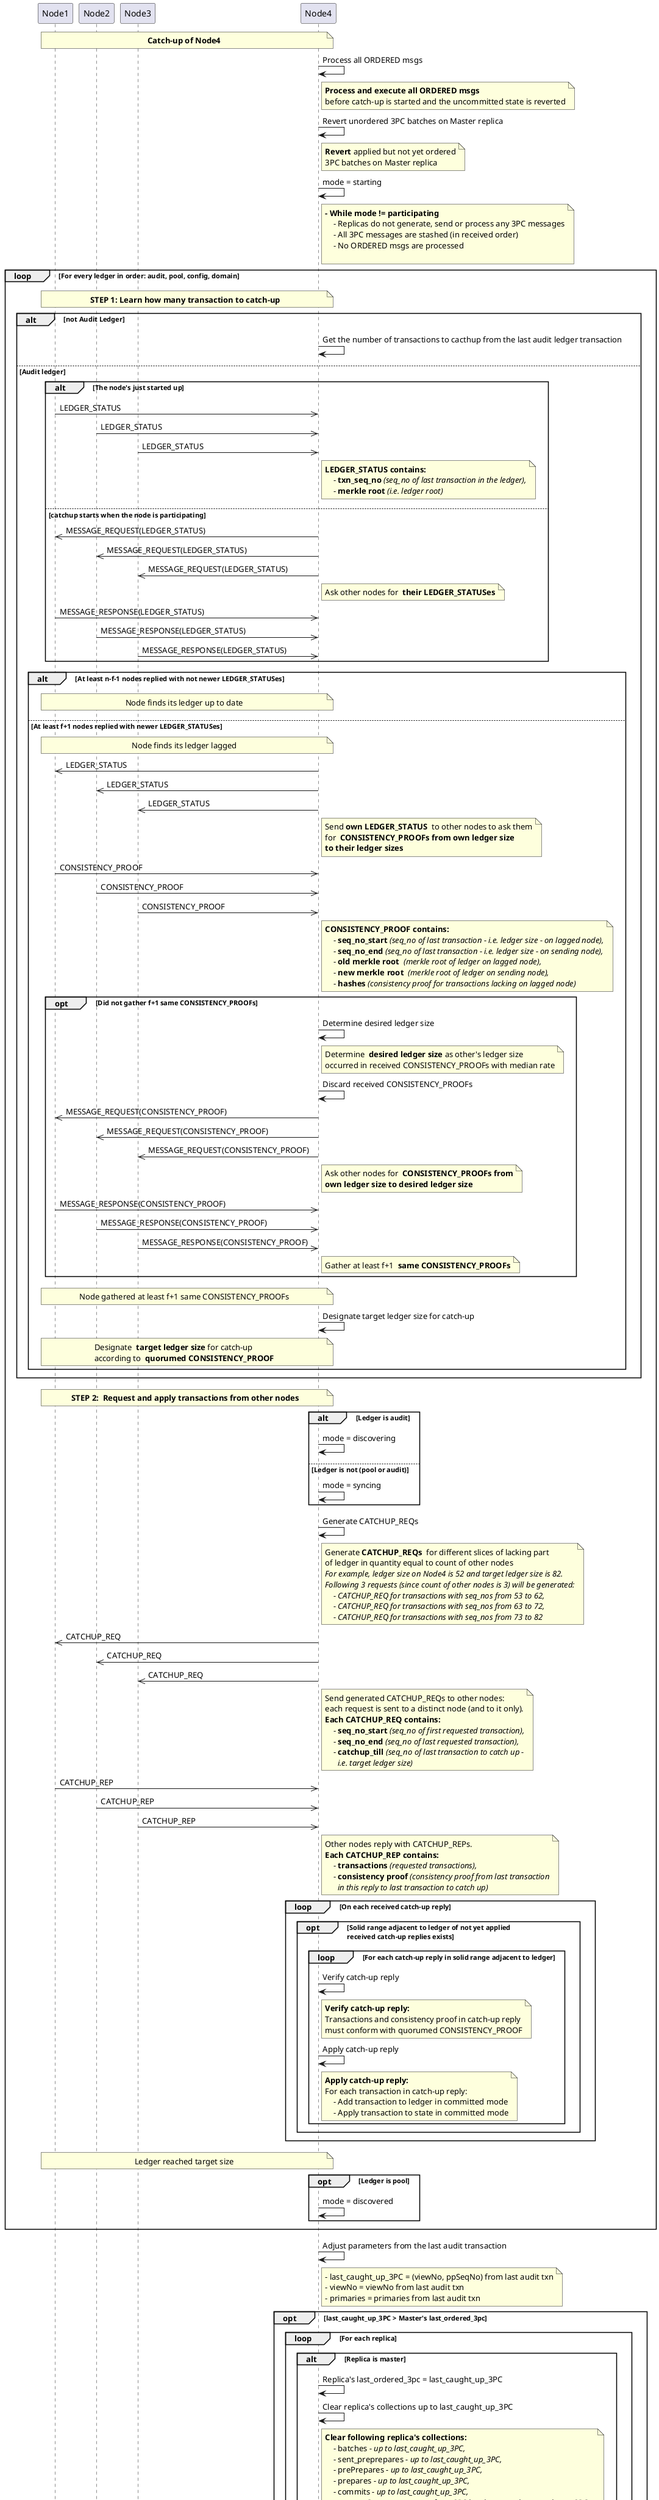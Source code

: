 @startuml
!pragma teoz true
hide footbox

participant Node1
participant Node2
participant Node3
participant Node4

note over Node1, Node4
    <b>Catch-up of Node4
end note

Node4 -> Node4: Process all ORDERED msgs
note right Node4
    <b>Process and execute all ORDERED msgs
    before catch-up is started and the uncommitted state is reverted
end note

Node4 -> Node4: Revert unordered 3PC batches on Master replica
note right Node4
    <b>Revert</b> applied but not yet ordered
    3PC batches on Master replica
end note

Node4 -> Node4: mode = starting
note right Node4
    <b>- While mode != participating
        - Replicas do not generate, send or process any 3PC messages
        - All 3PC messages are stashed (in received order)
        - No ORDERED msgs are processed

end note

loop For every ledger in order: audit, pool, config, domain


note over Node1, Node4
    <b> STEP 1: Learn how many transaction to catch-up
end note

    alt not Audit Ledger
        Node4 -> Node4: Get the number of transactions to cacthup from the last audit ledger transaction
    else Audit ledger
        alt The node's just started up
            Node1 ->> Node4: LEDGER_STATUS
            Node2 ->> Node4: LEDGER_STATUS
            Node3 ->> Node4: LEDGER_STATUS
            note right Node4
                <b>LEDGER_STATUS contains:
                    - <b>txn_seq_no</b> <i>(seq_no of last transaction in the ledger),
                    - <b>merkle root</b> <i>(i.e. ledger root)
            end note

        else catchup starts when the node is participating
            Node4 ->> Node1: MESSAGE_REQUEST(LEDGER_STATUS)
            Node4 ->> Node2: MESSAGE_REQUEST(LEDGER_STATUS)
            Node4 ->> Node3: MESSAGE_REQUEST(LEDGER_STATUS)
            note right Node4
                Ask other nodes for  <b>their LEDGER_STATUSes</b>
            end note

            Node1 ->> Node4: MESSAGE_RESPONSE(LEDGER_STATUS)
            Node2 ->> Node4: MESSAGE_RESPONSE(LEDGER_STATUS)
            Node3 ->> Node4: MESSAGE_RESPONSE(LEDGER_STATUS)
         end alt

        alt At least n-f-1 nodes replied with not newer LEDGER_STATUSes

            note over Node1, Node4
                Node finds its ledger up to date
            end note


        else At least f+1 nodes replied with newer LEDGER_STATUSes

            note over Node1, Node4
                Node finds its ledger lagged
            end note

            Node4 ->> Node1: LEDGER_STATUS
            Node4 ->> Node2: LEDGER_STATUS
            Node4 ->> Node3: LEDGER_STATUS
            note right Node4
                Send <b>own LEDGER_STATUS</b>  to other nodes to ask them
                for  <b>CONSISTENCY_PROOFs from own ledger size
                <b>to their ledger sizes
            end note

            Node1 ->> Node4: CONSISTENCY_PROOF
            Node2 ->> Node4: CONSISTENCY_PROOF
            Node3 ->> Node4: CONSISTENCY_PROOF
            note right Node4
                <b>CONSISTENCY_PROOF contains:
                    - <b>seq_no_start</b> <i>(seq_no of last transaction - i.e. ledger size - on lagged node),
                    - <b>seq_no_end</b> <i>(seq_no of last transaction - i.e. ledger size - on sending node),
                    - <b>old merkle root</b>  <i>(merkle root of ledger on lagged node),
                    - <b>new merkle root</b>  <i>(merkle root of ledger on sending node),
                    - <b>hashes</b> <i>(consistency proof for transactions lacking on lagged node)
            end note

            opt Did not gather f+1 same CONSISTENCY_PROOFs

                Node4 -> Node4: Determine desired ledger size
                note right Node4
                    Determine  <b>desired ledger size</b> as other's ledger size
                    occurred in received CONSISTENCY_PROOFs with median rate
                end note

                Node4 -> Node4: Discard received CONSISTENCY_PROOFs

                Node4 ->> Node1: MESSAGE_REQUEST(CONSISTENCY_PROOF)
                Node4 ->> Node2: MESSAGE_REQUEST(CONSISTENCY_PROOF)
                Node4 ->> Node3: MESSAGE_REQUEST(CONSISTENCY_PROOF)
                note right Node4
                    Ask other nodes for  <b>CONSISTENCY_PROOFs from
                    <b>own ledger size to desired ledger size
                end note

                Node1 ->> Node4: MESSAGE_RESPONSE(CONSISTENCY_PROOF)
                Node2 ->> Node4: MESSAGE_RESPONSE(CONSISTENCY_PROOF)
                Node3 ->> Node4: MESSAGE_RESPONSE(CONSISTENCY_PROOF)
                note right Node4
                    Gather at least f+1  <b>same CONSISTENCY_PROOFs</b>
                end note

            end opt

            note over Node1, Node4
                Node gathered at least f+1 same CONSISTENCY_PROOFs
            end note

            Node4 -> Node4: Designate target ledger size for catch-up
            note over Node1, Node4
                Designate  <b>target ledger size</b> for catch-up
                according to  <b>quorumed CONSISTENCY_PROOF</b>
            end note
        end alt
    end alt


note over Node1, Node4
    <b> STEP 2:  Request and apply transactions from other nodes
end note

    alt Ledger is audit
        Node4 -> Node4: mode = discovering
    else Ledger is not (pool or audit)
        Node4 -> Node4: mode = syncing
    end alt


    Node4 -> Node4: Generate CATCHUP_REQs
    note right Node4
        Generate <b>CATCHUP_REQs</b>  for different slices of lacking part
        of ledger in quantity equal to count of other nodes
        <i>For example, ledger size on Node4 is 52 and target ledger size is 82.
        <i>Following 3 requests (since count of other nodes is 3) will be generated:
            <i>- CATCHUP_REQ for transactions with seq_nos from 53 to 62,
            <i>- CATCHUP_REQ for transactions with seq_nos from 63 to 72,
            <i>- CATCHUP_REQ for transactions with seq_nos from 73 to 82
    end note

    Node4 ->> Node1: CATCHUP_REQ
    Node4 ->> Node2: CATCHUP_REQ
    Node4 ->> Node3: CATCHUP_REQ
    note right Node4
        Send generated CATCHUP_REQs to other nodes:
        each request is sent to a distinct node (and to it only).
        <b>Each CATCHUP_REQ contains:
            - <b>seq_no_start</b> <i>(seq_no of first requested transaction),
            - <b>seq_no_end</b> <i>(seq_no of last requested transaction),
            - <b>catchup_till</b> <i>(seq_no of last transaction to catch up -
              <i>i.e. target ledger size)
    end note

    Node1 ->> Node4: CATCHUP_REP
    Node2 ->> Node4: CATCHUP_REP
    Node3 ->> Node4: CATCHUP_REP
    note right Node4
        Other nodes reply with CATCHUP_REPs.
        <b>Each CATCHUP_REP contains:
            - <b>transactions</b> <i>(requested transactions),
            - <b>consistency proof</b> <i>(consistency proof from last transaction
              <i>in this reply to last transaction to catch up)
    end note

    loop On each received catch-up reply
        opt Solid range adjacent to ledger of not yet applied\nreceived catch-up replies exists
            loop For each catch-up reply in solid range adjacent to ledger

                Node4 -> Node4: Verify catch-up reply
                note right Node4
                    <b>Verify catch-up reply:
                    Transactions and consistency proof in catch-up reply
                    must conform with quorumed CONSISTENCY_PROOF
                end note

                Node4 -> Node4: Apply catch-up reply
                note right Node4
                    <b>Apply catch-up reply:
                    For each transaction in catch-up reply:
                        - Add transaction to ledger in committed mode
                        - Apply transaction to state in committed mode
                end note

            end loop
        end opt
    end loop

    note over Node1, Node4
        Ledger reached target size
    end note

    opt Ledger is pool
        Node4 -> Node4: mode = discovered
    end opt

end loop

Node4 -> Node4: Adjust parameters from the last audit transaction
note right Node4
    - last_caught_up_3PC = (viewNo, ppSeqNo) from last audit txn
    - viewNo = viewNo from last audit txn
    - primaries = primaries from last audit txn
end note

opt last_caught_up_3PC > Master's last_ordered_3pc
    loop For each replica
        alt Replica is master

            Node4 -> Node4: Replica's last_ordered_3pc = last_caught_up_3PC

            Node4 -> Node4: Clear replica's collections up to last_caught_up_3PC
            note right Node4
                <b>Clear following replica's collections:
                    - batches <i>- up to last_caught_up_3PC,
                    - sent_preprepares <i>- up to last_caught_up_3PC,
                    - prePrepares <i>- up to last_caught_up_3PC,
                    - prepares <i>- up to last_caught_up_3PC,
                    - commits <i>- up to last_caught_up_3PC,
                    - requestQueues <i>- requests from 3PC batches up to last_caught_up_3PC,
                    - ORDEREDs from outBox  <i>- up to last_caught_up_3PC,
                    - _checkpointer._checkpoint_state   <i>- completely,
                    - _checkpointer._stashed_recvd_checkpoints  <i>- up to last_caught_up_3PC
            end note

            Node4 -> Node4: Update replica's watermarks to\n(last_caught_up_3PC[1], last_caught_up_3PC[1] + LOG_SIZE)

        else Replica is backup

            note right Node4
                <i>If backup replica is primary then it could not miss any 3PC batches
                <i>since it is source of them and so it does not need any clearance or
                <i>updates to proceed 3PC process.
            end note

            opt Replica is non-primary

                note right Node4
                    <i>Non-primary backup replica is not informed about last_ordered_3pc
                    <i>value on up-to-date replicas in its instance. Due to this it intends
                    <i>to resume 3PC process just from currently incoming messages.
                    <i>In order to do this, it resets last_ordered_3pc, clears its collections
                    <i>and widens watermarks.
                end note

                Node4 -> Node4: Replica's last_ordered_3pc = (current view_no, 0)

                Node4 -> Node4: Clear replica's collections completely
                note right Node4
                    <b>Clear following replica's collections completely:
                        - batches,
                        - sent_preprepares,
                        - prePrepares,
                        - prepares,
                        - commits,
                        - requestQueues,
                        - outBox,
                        - _checkpointer._checkpoint_state,
                        - _checkpointer._stashed_recvd_checkpoints
                end note

                Node4 -> Node4: Update replica's watermarks to (0, sys.maxsize)

                note right Node4
                    <i>Later replica will wait for gathering prepared certificate of
                    <i>incoming 3PC messages with any keys. When it gathers such
                    <i>certificate, it will adjust last_ordered_3pc right under
                    <i>prepared certificate key and so will join 3PC process.
                end note

            end note

        end alt
    end loop
end opt

loop For each replica
    Node4 -> Node4: Unstash all 3PC messages stashed during catchup
end loop

Node4 -> Node4: mode = synced
Node4 -> Node4: mode = participating

@enduml
